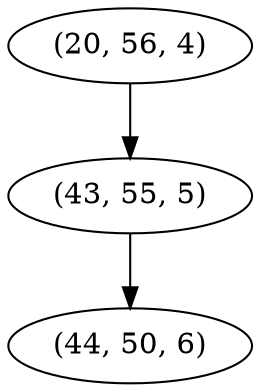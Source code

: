 digraph tree {
    "(20, 56, 4)";
    "(43, 55, 5)";
    "(44, 50, 6)";
    "(20, 56, 4)" -> "(43, 55, 5)";
    "(43, 55, 5)" -> "(44, 50, 6)";
}
